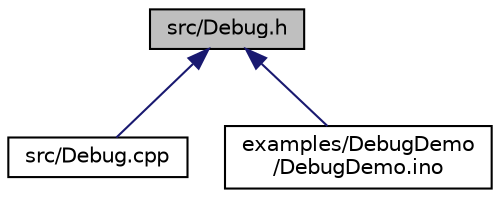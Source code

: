 digraph "src/Debug.h"
{
  edge [fontname="Helvetica",fontsize="10",labelfontname="Helvetica",labelfontsize="10"];
  node [fontname="Helvetica",fontsize="10",shape=record];
  Node1 [label="src/Debug.h",height=0.2,width=0.4,color="black", fillcolor="grey75", style="filled", fontcolor="black"];
  Node1 -> Node2 [dir="back",color="midnightblue",fontsize="10",style="solid",fontname="Helvetica"];
  Node2 [label="src/Debug.cpp",height=0.2,width=0.4,color="black", fillcolor="white", style="filled",URL="$df/d66/Debug_8cpp.html"];
  Node1 -> Node3 [dir="back",color="midnightblue",fontsize="10",style="solid",fontname="Helvetica"];
  Node3 [label="examples/DebugDemo\l/DebugDemo.ino",height=0.2,width=0.4,color="black", fillcolor="white", style="filled",URL="$d6/d58/DebugDemo_8ino.html"];
}
